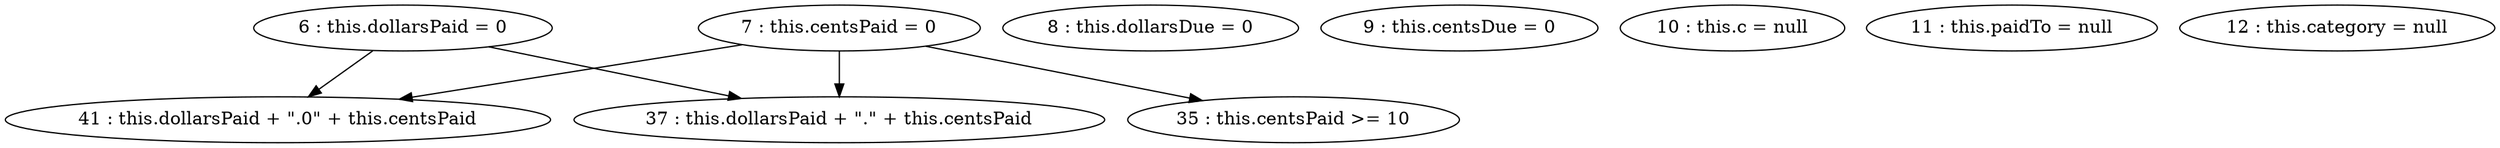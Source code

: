 digraph G {
"6 : this.dollarsPaid = 0"
"6 : this.dollarsPaid = 0" -> "37 : this.dollarsPaid + \".\" + this.centsPaid"
"6 : this.dollarsPaid = 0" -> "41 : this.dollarsPaid + \".0\" + this.centsPaid"
"7 : this.centsPaid = 0"
"7 : this.centsPaid = 0" -> "35 : this.centsPaid >= 10"
"7 : this.centsPaid = 0" -> "37 : this.dollarsPaid + \".\" + this.centsPaid"
"7 : this.centsPaid = 0" -> "41 : this.dollarsPaid + \".0\" + this.centsPaid"
"8 : this.dollarsDue = 0"
"9 : this.centsDue = 0"
"10 : this.c = null"
"11 : this.paidTo = null"
"12 : this.category = null"
"35 : this.centsPaid >= 10"
"37 : this.dollarsPaid + \".\" + this.centsPaid"
"41 : this.dollarsPaid + \".0\" + this.centsPaid"
}